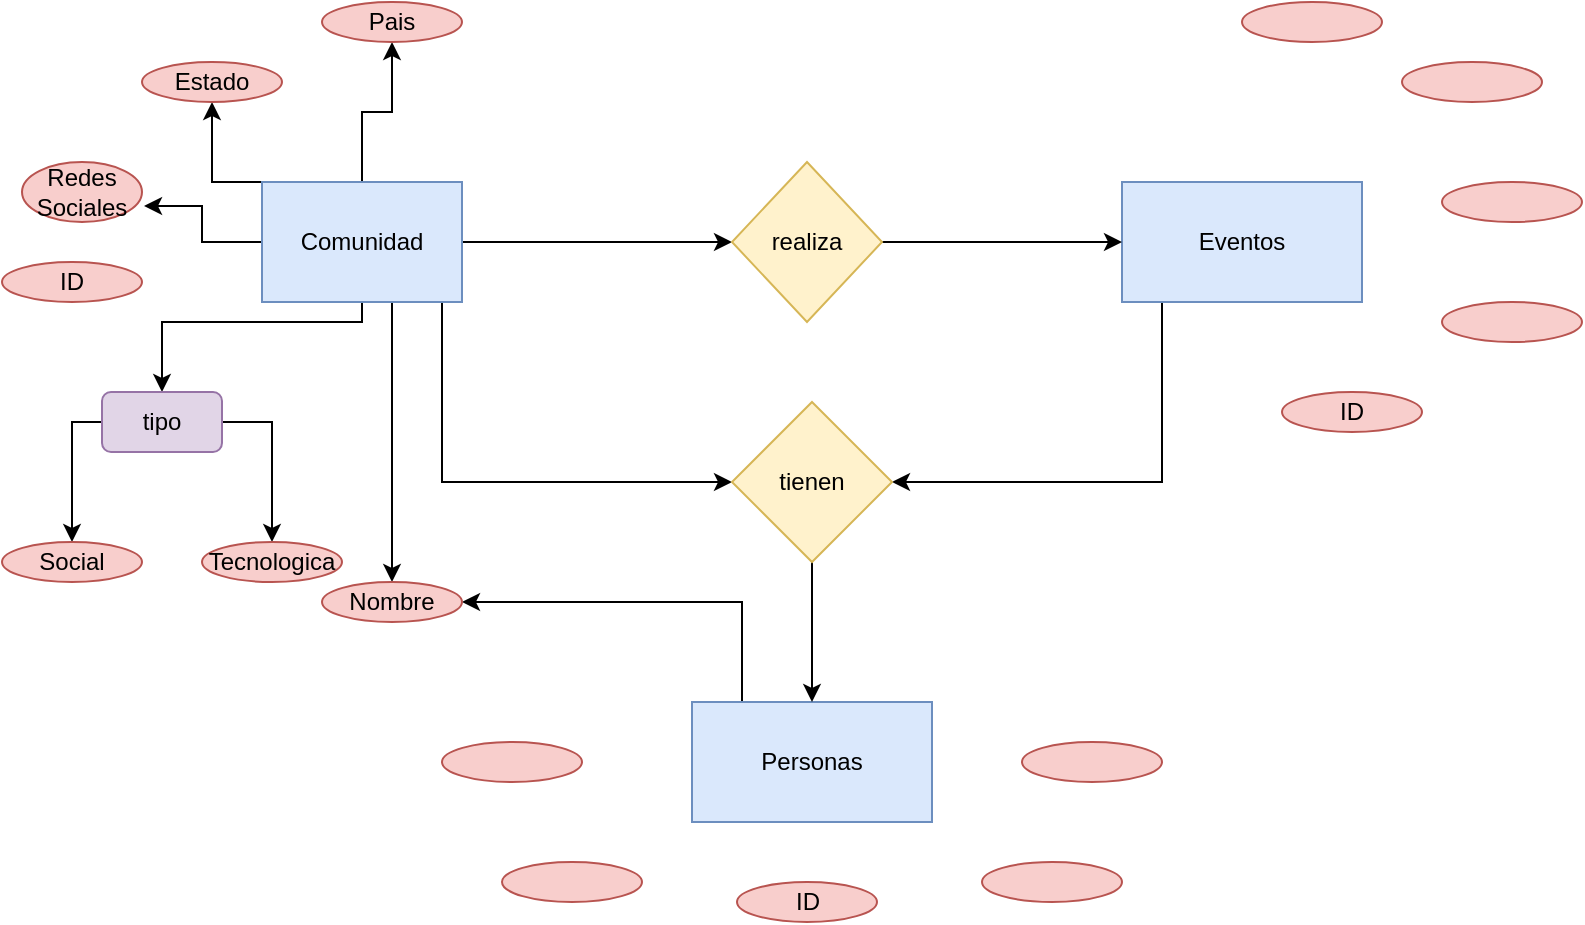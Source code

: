 <mxfile version="16.5.3" type="github">
  <diagram id="3sVR13qh0kA1qrEns1vK" name="Page-1">
    <mxGraphModel dx="1038" dy="564" grid="1" gridSize="10" guides="1" tooltips="1" connect="1" arrows="1" fold="1" page="1" pageScale="1" pageWidth="850" pageHeight="1100" math="0" shadow="0">
      <root>
        <mxCell id="0" />
        <mxCell id="1" parent="0" />
        <mxCell id="T9aUeLhxZC1GFTQrIrtE-9" style="edgeStyle=orthogonalEdgeStyle;rounded=0;orthogonalLoop=1;jettySize=auto;html=1;exitX=0.5;exitY=1;exitDx=0;exitDy=0;entryX=0;entryY=0.5;entryDx=0;entryDy=0;" edge="1" parent="1" source="T9aUeLhxZC1GFTQrIrtE-4" target="T9aUeLhxZC1GFTQrIrtE-8">
          <mxGeometry relative="1" as="geometry">
            <Array as="points">
              <mxPoint x="230" y="190" />
              <mxPoint x="230" y="280" />
            </Array>
          </mxGeometry>
        </mxCell>
        <mxCell id="T9aUeLhxZC1GFTQrIrtE-11" style="edgeStyle=orthogonalEdgeStyle;rounded=0;orthogonalLoop=1;jettySize=auto;html=1;entryX=0;entryY=0.5;entryDx=0;entryDy=0;" edge="1" parent="1" source="T9aUeLhxZC1GFTQrIrtE-4" target="T9aUeLhxZC1GFTQrIrtE-7">
          <mxGeometry relative="1" as="geometry" />
        </mxCell>
        <mxCell id="T9aUeLhxZC1GFTQrIrtE-39" value="" style="edgeStyle=orthogonalEdgeStyle;rounded=0;orthogonalLoop=1;jettySize=auto;html=1;" edge="1" parent="1" source="T9aUeLhxZC1GFTQrIrtE-4" target="T9aUeLhxZC1GFTQrIrtE-14">
          <mxGeometry relative="1" as="geometry" />
        </mxCell>
        <mxCell id="T9aUeLhxZC1GFTQrIrtE-42" style="edgeStyle=orthogonalEdgeStyle;rounded=0;orthogonalLoop=1;jettySize=auto;html=1;entryX=0.5;entryY=1;entryDx=0;entryDy=0;" edge="1" parent="1" source="T9aUeLhxZC1GFTQrIrtE-4" target="T9aUeLhxZC1GFTQrIrtE-23">
          <mxGeometry relative="1" as="geometry">
            <Array as="points">
              <mxPoint x="115" y="130" />
            </Array>
          </mxGeometry>
        </mxCell>
        <mxCell id="T9aUeLhxZC1GFTQrIrtE-43" style="edgeStyle=orthogonalEdgeStyle;rounded=0;orthogonalLoop=1;jettySize=auto;html=1;entryX=1.017;entryY=0.733;entryDx=0;entryDy=0;entryPerimeter=0;" edge="1" parent="1" source="T9aUeLhxZC1GFTQrIrtE-4" target="T9aUeLhxZC1GFTQrIrtE-22">
          <mxGeometry relative="1" as="geometry">
            <mxPoint x="180" y="110" as="targetPoint" />
          </mxGeometry>
        </mxCell>
        <mxCell id="T9aUeLhxZC1GFTQrIrtE-44" value="" style="edgeStyle=orthogonalEdgeStyle;rounded=0;orthogonalLoop=1;jettySize=auto;html=1;" edge="1" parent="1" source="T9aUeLhxZC1GFTQrIrtE-4" target="T9aUeLhxZC1GFTQrIrtE-32">
          <mxGeometry relative="1" as="geometry">
            <Array as="points">
              <mxPoint x="205" y="230" />
              <mxPoint x="205" y="230" />
            </Array>
          </mxGeometry>
        </mxCell>
        <mxCell id="T9aUeLhxZC1GFTQrIrtE-54" style="edgeStyle=orthogonalEdgeStyle;rounded=0;orthogonalLoop=1;jettySize=auto;html=1;entryX=0.5;entryY=0;entryDx=0;entryDy=0;" edge="1" parent="1" source="T9aUeLhxZC1GFTQrIrtE-4" target="T9aUeLhxZC1GFTQrIrtE-46">
          <mxGeometry relative="1" as="geometry">
            <Array as="points">
              <mxPoint x="190" y="200" />
              <mxPoint x="90" y="200" />
            </Array>
          </mxGeometry>
        </mxCell>
        <mxCell id="T9aUeLhxZC1GFTQrIrtE-4" value="Comunidad" style="rounded=0;whiteSpace=wrap;html=1;fillColor=#dae8fc;strokeColor=#6c8ebf;" vertex="1" parent="1">
          <mxGeometry x="140" y="130" width="100" height="60" as="geometry" />
        </mxCell>
        <mxCell id="T9aUeLhxZC1GFTQrIrtE-10" style="edgeStyle=orthogonalEdgeStyle;rounded=0;orthogonalLoop=1;jettySize=auto;html=1;exitX=0.5;exitY=1;exitDx=0;exitDy=0;entryX=1;entryY=0.5;entryDx=0;entryDy=0;" edge="1" parent="1" source="T9aUeLhxZC1GFTQrIrtE-5" target="T9aUeLhxZC1GFTQrIrtE-8">
          <mxGeometry relative="1" as="geometry">
            <Array as="points">
              <mxPoint x="590" y="190" />
              <mxPoint x="590" y="280" />
            </Array>
          </mxGeometry>
        </mxCell>
        <mxCell id="T9aUeLhxZC1GFTQrIrtE-5" value="Eventos" style="rounded=0;whiteSpace=wrap;html=1;fillColor=#dae8fc;strokeColor=#6c8ebf;" vertex="1" parent="1">
          <mxGeometry x="570" y="130" width="120" height="60" as="geometry" />
        </mxCell>
        <mxCell id="T9aUeLhxZC1GFTQrIrtE-45" style="edgeStyle=orthogonalEdgeStyle;rounded=0;orthogonalLoop=1;jettySize=auto;html=1;entryX=1;entryY=0.5;entryDx=0;entryDy=0;" edge="1" parent="1" source="T9aUeLhxZC1GFTQrIrtE-6" target="T9aUeLhxZC1GFTQrIrtE-32">
          <mxGeometry relative="1" as="geometry">
            <mxPoint x="330" y="400" as="targetPoint" />
            <Array as="points">
              <mxPoint x="380" y="340" />
            </Array>
          </mxGeometry>
        </mxCell>
        <mxCell id="T9aUeLhxZC1GFTQrIrtE-6" value="Personas" style="rounded=0;whiteSpace=wrap;html=1;fillColor=#dae8fc;strokeColor=#6c8ebf;" vertex="1" parent="1">
          <mxGeometry x="355" y="390" width="120" height="60" as="geometry" />
        </mxCell>
        <mxCell id="T9aUeLhxZC1GFTQrIrtE-12" style="edgeStyle=orthogonalEdgeStyle;rounded=0;orthogonalLoop=1;jettySize=auto;html=1;entryX=0;entryY=0.5;entryDx=0;entryDy=0;" edge="1" parent="1" source="T9aUeLhxZC1GFTQrIrtE-7" target="T9aUeLhxZC1GFTQrIrtE-5">
          <mxGeometry relative="1" as="geometry" />
        </mxCell>
        <mxCell id="T9aUeLhxZC1GFTQrIrtE-7" value="realiza" style="rhombus;whiteSpace=wrap;html=1;fillColor=#fff2cc;strokeColor=#d6b656;" vertex="1" parent="1">
          <mxGeometry x="375" y="120" width="75" height="80" as="geometry" />
        </mxCell>
        <mxCell id="T9aUeLhxZC1GFTQrIrtE-13" style="edgeStyle=orthogonalEdgeStyle;rounded=0;orthogonalLoop=1;jettySize=auto;html=1;exitX=0.5;exitY=1;exitDx=0;exitDy=0;entryX=0.5;entryY=0;entryDx=0;entryDy=0;" edge="1" parent="1" source="T9aUeLhxZC1GFTQrIrtE-8" target="T9aUeLhxZC1GFTQrIrtE-6">
          <mxGeometry relative="1" as="geometry" />
        </mxCell>
        <mxCell id="T9aUeLhxZC1GFTQrIrtE-8" value="tienen" style="rhombus;whiteSpace=wrap;html=1;fillColor=#fff2cc;strokeColor=#d6b656;" vertex="1" parent="1">
          <mxGeometry x="375" y="240" width="80" height="80" as="geometry" />
        </mxCell>
        <mxCell id="T9aUeLhxZC1GFTQrIrtE-14" value="Pais" style="ellipse;whiteSpace=wrap;html=1;fillColor=#f8cecc;strokeColor=#b85450;" vertex="1" parent="1">
          <mxGeometry x="170" y="40" width="70" height="20" as="geometry" />
        </mxCell>
        <mxCell id="T9aUeLhxZC1GFTQrIrtE-22" value="Redes Sociales" style="ellipse;whiteSpace=wrap;html=1;fillColor=#f8cecc;strokeColor=#b85450;" vertex="1" parent="1">
          <mxGeometry x="20" y="120" width="60" height="30" as="geometry" />
        </mxCell>
        <mxCell id="T9aUeLhxZC1GFTQrIrtE-23" value="Estado" style="ellipse;whiteSpace=wrap;html=1;fillColor=#f8cecc;strokeColor=#b85450;" vertex="1" parent="1">
          <mxGeometry x="80" y="70" width="70" height="20" as="geometry" />
        </mxCell>
        <mxCell id="T9aUeLhxZC1GFTQrIrtE-24" value="ID" style="ellipse;whiteSpace=wrap;html=1;fillColor=#f8cecc;strokeColor=#b85450;" vertex="1" parent="1">
          <mxGeometry x="377.5" y="480" width="70" height="20" as="geometry" />
        </mxCell>
        <mxCell id="T9aUeLhxZC1GFTQrIrtE-25" value="" style="ellipse;whiteSpace=wrap;html=1;fillColor=#f8cecc;strokeColor=#b85450;" vertex="1" parent="1">
          <mxGeometry x="260" y="470" width="70" height="20" as="geometry" />
        </mxCell>
        <mxCell id="T9aUeLhxZC1GFTQrIrtE-26" value="" style="ellipse;whiteSpace=wrap;html=1;fillColor=#f8cecc;strokeColor=#b85450;" vertex="1" parent="1">
          <mxGeometry x="710" y="70" width="70" height="20" as="geometry" />
        </mxCell>
        <mxCell id="T9aUeLhxZC1GFTQrIrtE-27" value="" style="ellipse;whiteSpace=wrap;html=1;fillColor=#f8cecc;strokeColor=#b85450;" vertex="1" parent="1">
          <mxGeometry x="630" y="40" width="70" height="20" as="geometry" />
        </mxCell>
        <mxCell id="T9aUeLhxZC1GFTQrIrtE-29" value="" style="ellipse;whiteSpace=wrap;html=1;fillColor=#f8cecc;strokeColor=#b85450;" vertex="1" parent="1">
          <mxGeometry x="230" y="410" width="70" height="20" as="geometry" />
        </mxCell>
        <mxCell id="T9aUeLhxZC1GFTQrIrtE-30" value="" style="ellipse;whiteSpace=wrap;html=1;fillColor=#f8cecc;strokeColor=#b85450;" vertex="1" parent="1">
          <mxGeometry x="500" y="470" width="70" height="20" as="geometry" />
        </mxCell>
        <mxCell id="T9aUeLhxZC1GFTQrIrtE-31" value="" style="ellipse;whiteSpace=wrap;html=1;fillColor=#f8cecc;strokeColor=#b85450;" vertex="1" parent="1">
          <mxGeometry x="520" y="410" width="70" height="20" as="geometry" />
        </mxCell>
        <mxCell id="T9aUeLhxZC1GFTQrIrtE-32" value="Nombre" style="ellipse;whiteSpace=wrap;html=1;fillColor=#f8cecc;strokeColor=#b85450;" vertex="1" parent="1">
          <mxGeometry x="170" y="330" width="70" height="20" as="geometry" />
        </mxCell>
        <mxCell id="T9aUeLhxZC1GFTQrIrtE-35" value="ID" style="ellipse;whiteSpace=wrap;html=1;fillColor=#f8cecc;strokeColor=#b85450;" vertex="1" parent="1">
          <mxGeometry x="650" y="235" width="70" height="20" as="geometry" />
        </mxCell>
        <mxCell id="T9aUeLhxZC1GFTQrIrtE-36" value="" style="ellipse;whiteSpace=wrap;html=1;fillColor=#f8cecc;strokeColor=#b85450;" vertex="1" parent="1">
          <mxGeometry x="730" y="190" width="70" height="20" as="geometry" />
        </mxCell>
        <mxCell id="T9aUeLhxZC1GFTQrIrtE-37" value="" style="ellipse;whiteSpace=wrap;html=1;fillColor=#f8cecc;strokeColor=#b85450;" vertex="1" parent="1">
          <mxGeometry x="730" y="130" width="70" height="20" as="geometry" />
        </mxCell>
        <mxCell id="T9aUeLhxZC1GFTQrIrtE-53" style="edgeStyle=orthogonalEdgeStyle;rounded=0;orthogonalLoop=1;jettySize=auto;html=1;entryX=0.5;entryY=0;entryDx=0;entryDy=0;" edge="1" parent="1" source="T9aUeLhxZC1GFTQrIrtE-46" target="T9aUeLhxZC1GFTQrIrtE-49">
          <mxGeometry relative="1" as="geometry">
            <mxPoint x="170" y="300" as="targetPoint" />
            <Array as="points">
              <mxPoint x="145" y="250" />
            </Array>
          </mxGeometry>
        </mxCell>
        <mxCell id="T9aUeLhxZC1GFTQrIrtE-55" style="edgeStyle=orthogonalEdgeStyle;rounded=0;orthogonalLoop=1;jettySize=auto;html=1;entryX=0.5;entryY=0;entryDx=0;entryDy=0;" edge="1" parent="1" source="T9aUeLhxZC1GFTQrIrtE-46" target="T9aUeLhxZC1GFTQrIrtE-50">
          <mxGeometry relative="1" as="geometry">
            <Array as="points">
              <mxPoint x="45" y="250" />
            </Array>
          </mxGeometry>
        </mxCell>
        <mxCell id="T9aUeLhxZC1GFTQrIrtE-46" value="tipo" style="rounded=1;whiteSpace=wrap;html=1;fillColor=#e1d5e7;strokeColor=#9673a6;" vertex="1" parent="1">
          <mxGeometry x="60" y="235" width="60" height="30" as="geometry" />
        </mxCell>
        <mxCell id="T9aUeLhxZC1GFTQrIrtE-49" value="Tecnologica" style="ellipse;whiteSpace=wrap;html=1;fillColor=#f8cecc;strokeColor=#b85450;" vertex="1" parent="1">
          <mxGeometry x="110" y="310" width="70" height="20" as="geometry" />
        </mxCell>
        <mxCell id="T9aUeLhxZC1GFTQrIrtE-50" value="Social" style="ellipse;whiteSpace=wrap;html=1;fillColor=#f8cecc;strokeColor=#b85450;" vertex="1" parent="1">
          <mxGeometry x="10" y="310" width="70" height="20" as="geometry" />
        </mxCell>
        <mxCell id="T9aUeLhxZC1GFTQrIrtE-51" value="ID" style="ellipse;whiteSpace=wrap;html=1;fillColor=#f8cecc;strokeColor=#b85450;" vertex="1" parent="1">
          <mxGeometry x="10" y="170" width="70" height="20" as="geometry" />
        </mxCell>
      </root>
    </mxGraphModel>
  </diagram>
</mxfile>
